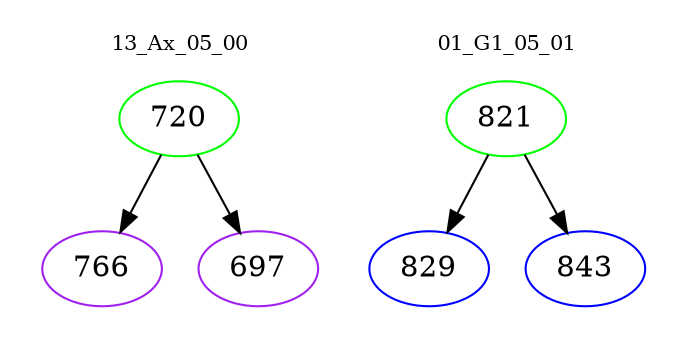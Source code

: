 digraph{
subgraph cluster_0 {
color = white
label = "13_Ax_05_00";
fontsize=10;
T0_720 [label="720", color="green"]
T0_720 -> T0_766 [color="black"]
T0_766 [label="766", color="purple"]
T0_720 -> T0_697 [color="black"]
T0_697 [label="697", color="purple"]
}
subgraph cluster_1 {
color = white
label = "01_G1_05_01";
fontsize=10;
T1_821 [label="821", color="green"]
T1_821 -> T1_829 [color="black"]
T1_829 [label="829", color="blue"]
T1_821 -> T1_843 [color="black"]
T1_843 [label="843", color="blue"]
}
}
